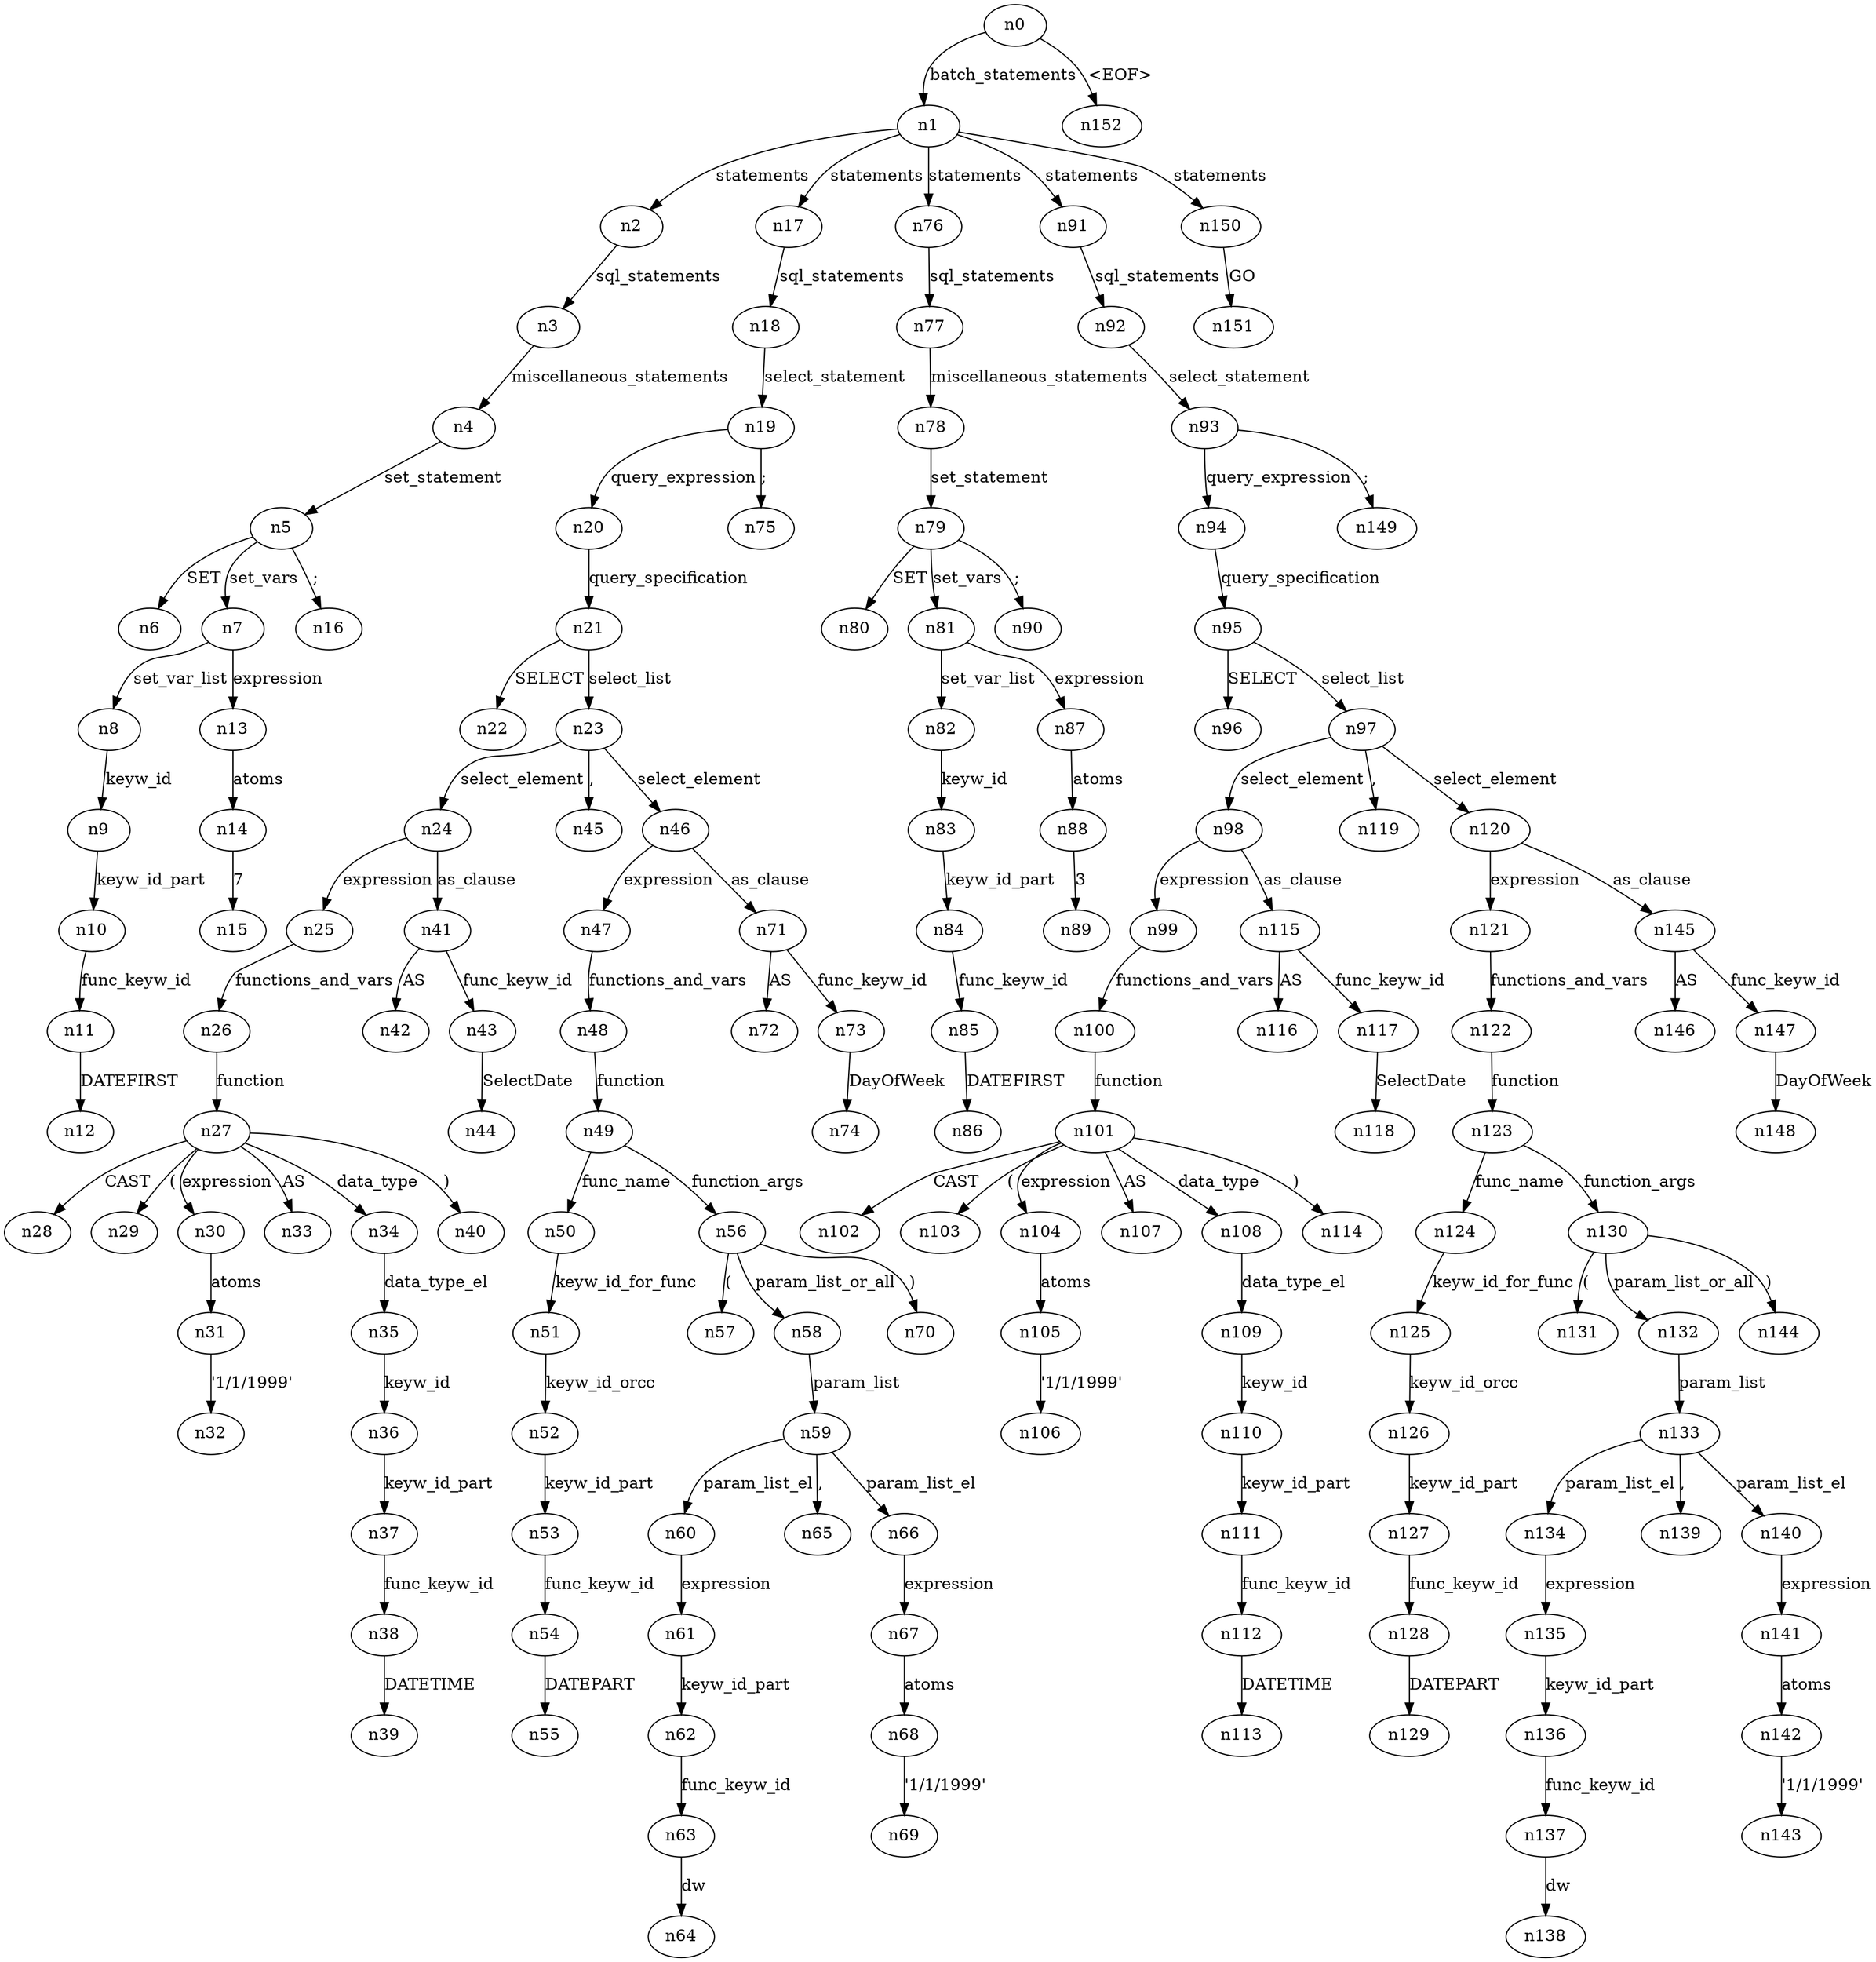 digraph ParseTree {
  n0 -> n1 [label="batch_statements"];
  n1 -> n2 [label="statements"];
  n2 -> n3 [label="sql_statements"];
  n3 -> n4 [label="miscellaneous_statements"];
  n4 -> n5 [label="set_statement"];
  n5 -> n6 [label="SET"];
  n5 -> n7 [label="set_vars"];
  n7 -> n8 [label="set_var_list"];
  n8 -> n9 [label="keyw_id"];
  n9 -> n10 [label="keyw_id_part"];
  n10 -> n11 [label="func_keyw_id"];
  n11 -> n12 [label="DATEFIRST"];
  n7 -> n13 [label="expression"];
  n13 -> n14 [label="atoms"];
  n14 -> n15 [label="7"];
  n5 -> n16 [label=";"];
  n1 -> n17 [label="statements"];
  n17 -> n18 [label="sql_statements"];
  n18 -> n19 [label="select_statement"];
  n19 -> n20 [label="query_expression"];
  n20 -> n21 [label="query_specification"];
  n21 -> n22 [label="SELECT"];
  n21 -> n23 [label="select_list"];
  n23 -> n24 [label="select_element"];
  n24 -> n25 [label="expression"];
  n25 -> n26 [label="functions_and_vars"];
  n26 -> n27 [label="function"];
  n27 -> n28 [label="CAST"];
  n27 -> n29 [label="("];
  n27 -> n30 [label="expression"];
  n30 -> n31 [label="atoms"];
  n31 -> n32 [label="'1/1/1999'"];
  n27 -> n33 [label="AS"];
  n27 -> n34 [label="data_type"];
  n34 -> n35 [label="data_type_el"];
  n35 -> n36 [label="keyw_id"];
  n36 -> n37 [label="keyw_id_part"];
  n37 -> n38 [label="func_keyw_id"];
  n38 -> n39 [label="DATETIME"];
  n27 -> n40 [label=")"];
  n24 -> n41 [label="as_clause"];
  n41 -> n42 [label="AS"];
  n41 -> n43 [label="func_keyw_id"];
  n43 -> n44 [label="SelectDate"];
  n23 -> n45 [label=","];
  n23 -> n46 [label="select_element"];
  n46 -> n47 [label="expression"];
  n47 -> n48 [label="functions_and_vars"];
  n48 -> n49 [label="function"];
  n49 -> n50 [label="func_name"];
  n50 -> n51 [label="keyw_id_for_func"];
  n51 -> n52 [label="keyw_id_orcc"];
  n52 -> n53 [label="keyw_id_part"];
  n53 -> n54 [label="func_keyw_id"];
  n54 -> n55 [label="DATEPART"];
  n49 -> n56 [label="function_args"];
  n56 -> n57 [label="("];
  n56 -> n58 [label="param_list_or_all"];
  n58 -> n59 [label="param_list"];
  n59 -> n60 [label="param_list_el"];
  n60 -> n61 [label="expression"];
  n61 -> n62 [label="keyw_id_part"];
  n62 -> n63 [label="func_keyw_id"];
  n63 -> n64 [label="dw"];
  n59 -> n65 [label=","];
  n59 -> n66 [label="param_list_el"];
  n66 -> n67 [label="expression"];
  n67 -> n68 [label="atoms"];
  n68 -> n69 [label="'1/1/1999'"];
  n56 -> n70 [label=")"];
  n46 -> n71 [label="as_clause"];
  n71 -> n72 [label="AS"];
  n71 -> n73 [label="func_keyw_id"];
  n73 -> n74 [label="DayOfWeek"];
  n19 -> n75 [label=";"];
  n1 -> n76 [label="statements"];
  n76 -> n77 [label="sql_statements"];
  n77 -> n78 [label="miscellaneous_statements"];
  n78 -> n79 [label="set_statement"];
  n79 -> n80 [label="SET"];
  n79 -> n81 [label="set_vars"];
  n81 -> n82 [label="set_var_list"];
  n82 -> n83 [label="keyw_id"];
  n83 -> n84 [label="keyw_id_part"];
  n84 -> n85 [label="func_keyw_id"];
  n85 -> n86 [label="DATEFIRST"];
  n81 -> n87 [label="expression"];
  n87 -> n88 [label="atoms"];
  n88 -> n89 [label="3"];
  n79 -> n90 [label=";"];
  n1 -> n91 [label="statements"];
  n91 -> n92 [label="sql_statements"];
  n92 -> n93 [label="select_statement"];
  n93 -> n94 [label="query_expression"];
  n94 -> n95 [label="query_specification"];
  n95 -> n96 [label="SELECT"];
  n95 -> n97 [label="select_list"];
  n97 -> n98 [label="select_element"];
  n98 -> n99 [label="expression"];
  n99 -> n100 [label="functions_and_vars"];
  n100 -> n101 [label="function"];
  n101 -> n102 [label="CAST"];
  n101 -> n103 [label="("];
  n101 -> n104 [label="expression"];
  n104 -> n105 [label="atoms"];
  n105 -> n106 [label="'1/1/1999'"];
  n101 -> n107 [label="AS"];
  n101 -> n108 [label="data_type"];
  n108 -> n109 [label="data_type_el"];
  n109 -> n110 [label="keyw_id"];
  n110 -> n111 [label="keyw_id_part"];
  n111 -> n112 [label="func_keyw_id"];
  n112 -> n113 [label="DATETIME"];
  n101 -> n114 [label=")"];
  n98 -> n115 [label="as_clause"];
  n115 -> n116 [label="AS"];
  n115 -> n117 [label="func_keyw_id"];
  n117 -> n118 [label="SelectDate"];
  n97 -> n119 [label=","];
  n97 -> n120 [label="select_element"];
  n120 -> n121 [label="expression"];
  n121 -> n122 [label="functions_and_vars"];
  n122 -> n123 [label="function"];
  n123 -> n124 [label="func_name"];
  n124 -> n125 [label="keyw_id_for_func"];
  n125 -> n126 [label="keyw_id_orcc"];
  n126 -> n127 [label="keyw_id_part"];
  n127 -> n128 [label="func_keyw_id"];
  n128 -> n129 [label="DATEPART"];
  n123 -> n130 [label="function_args"];
  n130 -> n131 [label="("];
  n130 -> n132 [label="param_list_or_all"];
  n132 -> n133 [label="param_list"];
  n133 -> n134 [label="param_list_el"];
  n134 -> n135 [label="expression"];
  n135 -> n136 [label="keyw_id_part"];
  n136 -> n137 [label="func_keyw_id"];
  n137 -> n138 [label="dw"];
  n133 -> n139 [label=","];
  n133 -> n140 [label="param_list_el"];
  n140 -> n141 [label="expression"];
  n141 -> n142 [label="atoms"];
  n142 -> n143 [label="'1/1/1999'"];
  n130 -> n144 [label=")"];
  n120 -> n145 [label="as_clause"];
  n145 -> n146 [label="AS"];
  n145 -> n147 [label="func_keyw_id"];
  n147 -> n148 [label="DayOfWeek"];
  n93 -> n149 [label=";"];
  n1 -> n150 [label="statements"];
  n150 -> n151 [label="GO"];
  n0 -> n152 [label="<EOF>"];
}